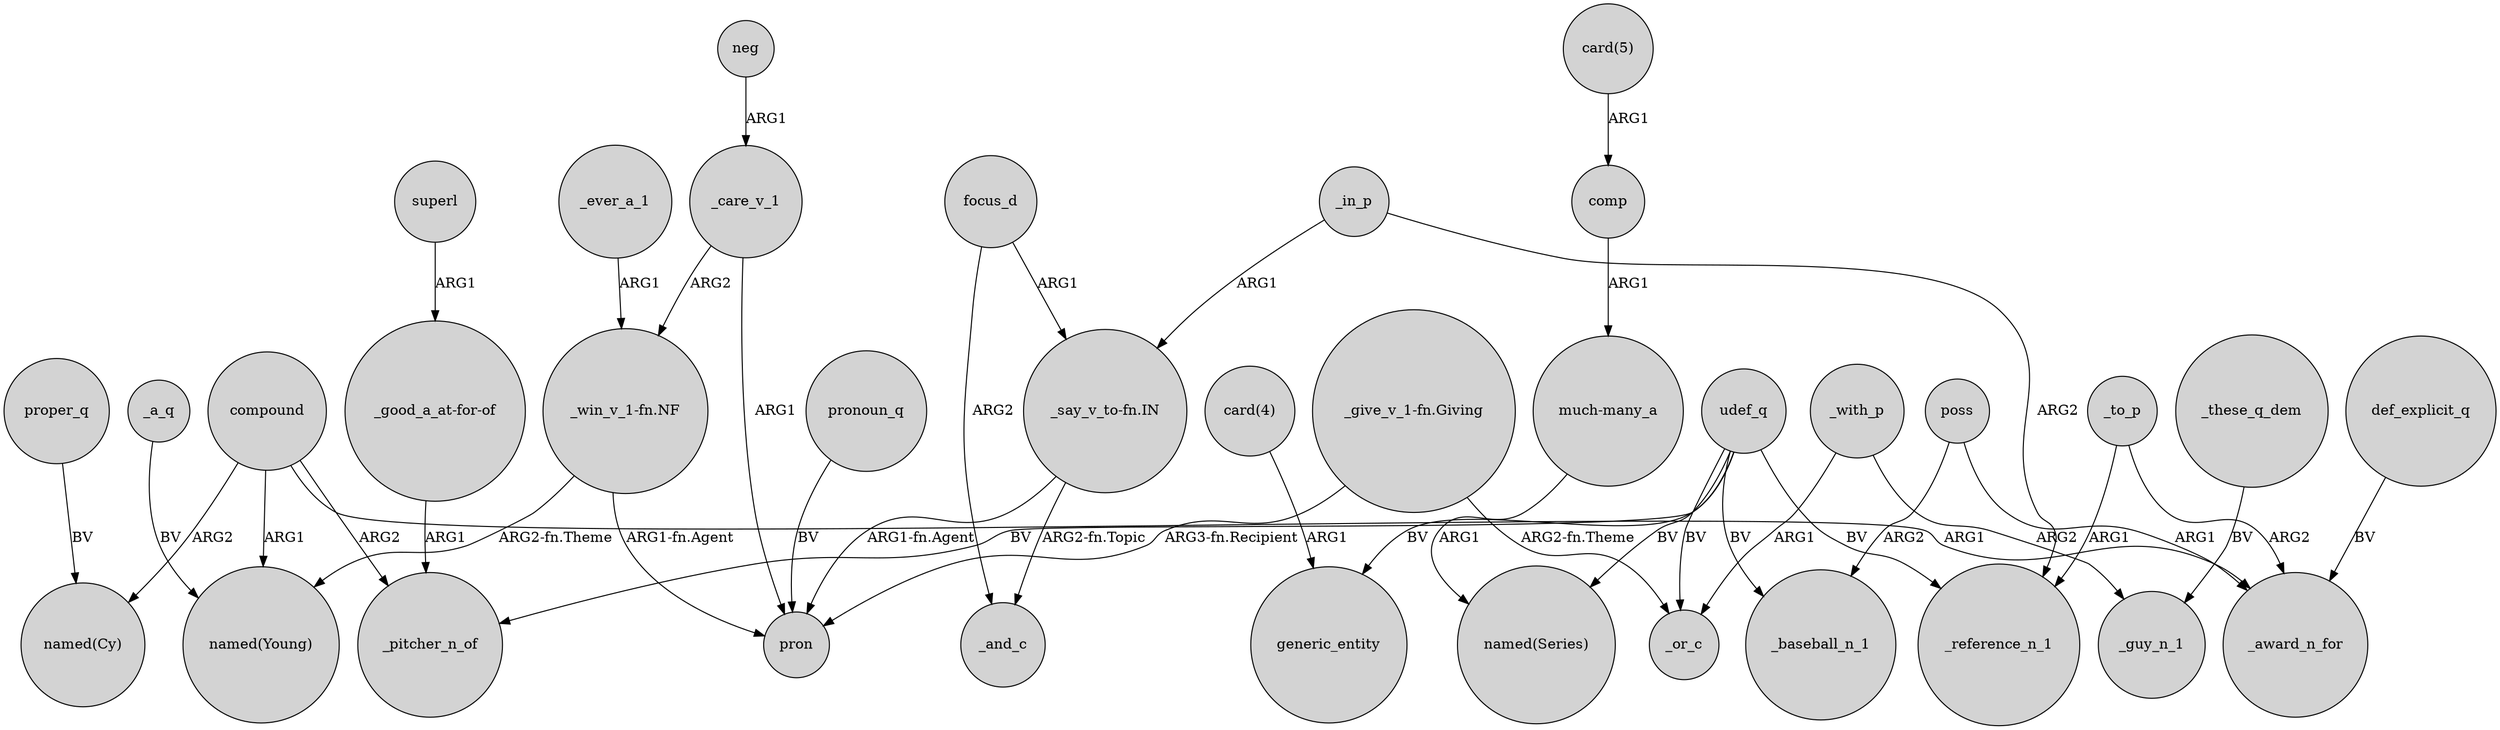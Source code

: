 digraph {
	node [shape=circle style=filled]
	compound -> _pitcher_n_of [label=ARG2]
	"_give_v_1-fn.Giving" -> _or_c [label="ARG2-fn.Theme"]
	udef_q -> generic_entity [label=BV]
	udef_q -> "named(Series)" [label=BV]
	_care_v_1 -> pron [label=ARG1]
	_ever_a_1 -> "_win_v_1-fn.NF" [label=ARG1]
	_in_p -> "_say_v_to-fn.IN" [label=ARG1]
	udef_q -> _baseball_n_1 [label=BV]
	_in_p -> _reference_n_1 [label=ARG2]
	"much-many_a" -> "named(Series)" [label=ARG1]
	compound -> _award_n_for [label=ARG1]
	_with_p -> _or_c [label=ARG1]
	"_good_a_at-for-of" -> _pitcher_n_of [label=ARG1]
	compound -> "named(Young)" [label=ARG1]
	udef_q -> _or_c [label=BV]
	udef_q -> _reference_n_1 [label=BV]
	_a_q -> "named(Young)" [label=BV]
	focus_d -> _and_c [label=ARG2]
	def_explicit_q -> _award_n_for [label=BV]
	compound -> "named(Cy)" [label=ARG2]
	pronoun_q -> pron [label=BV]
	neg -> _care_v_1 [label=ARG1]
	"card(5)" -> comp [label=ARG1]
	_to_p -> _reference_n_1 [label=ARG1]
	comp -> "much-many_a" [label=ARG1]
	superl -> "_good_a_at-for-of" [label=ARG1]
	_care_v_1 -> "_win_v_1-fn.NF" [label=ARG2]
	"_say_v_to-fn.IN" -> _and_c [label="ARG2-fn.Topic"]
	_to_p -> _award_n_for [label=ARG2]
	proper_q -> "named(Cy)" [label=BV]
	"_say_v_to-fn.IN" -> pron [label="ARG1-fn.Agent"]
	_these_q_dem -> _guy_n_1 [label=BV]
	"_win_v_1-fn.NF" -> "named(Young)" [label="ARG2-fn.Theme"]
	poss -> _award_n_for [label=ARG1]
	"_win_v_1-fn.NF" -> pron [label="ARG1-fn.Agent"]
	_with_p -> _guy_n_1 [label=ARG2]
	poss -> _baseball_n_1 [label=ARG2]
	"card(4)" -> generic_entity [label=ARG1]
	"_give_v_1-fn.Giving" -> pron [label="ARG3-fn.Recipient"]
	focus_d -> "_say_v_to-fn.IN" [label=ARG1]
	udef_q -> _pitcher_n_of [label=BV]
}
